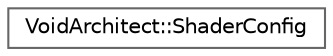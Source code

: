 digraph "Graphical Class Hierarchy"
{
 // LATEX_PDF_SIZE
  bgcolor="transparent";
  edge [fontname=Helvetica,fontsize=10,labelfontname=Helvetica,labelfontsize=10];
  node [fontname=Helvetica,fontsize=10,shape=box,height=0.2,width=0.4];
  rankdir="LR";
  Node0 [id="Node000000",label="VoidArchitect::ShaderConfig",height=0.2,width=0.4,color="grey40", fillcolor="white", style="filled",URL="$struct_void_architect_1_1_shader_config.html",tooltip=" "];
}
